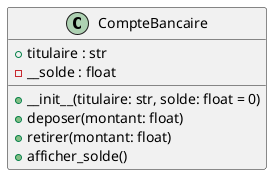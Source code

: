 @startuml
class CompteBancaire {
    +titulaire : str
    -__solde : float
    +__init__(titulaire: str, solde: float = 0)
    +deposer(montant: float)
    +retirer(montant: float)
      +afficher_solde()
  }
 @enduml